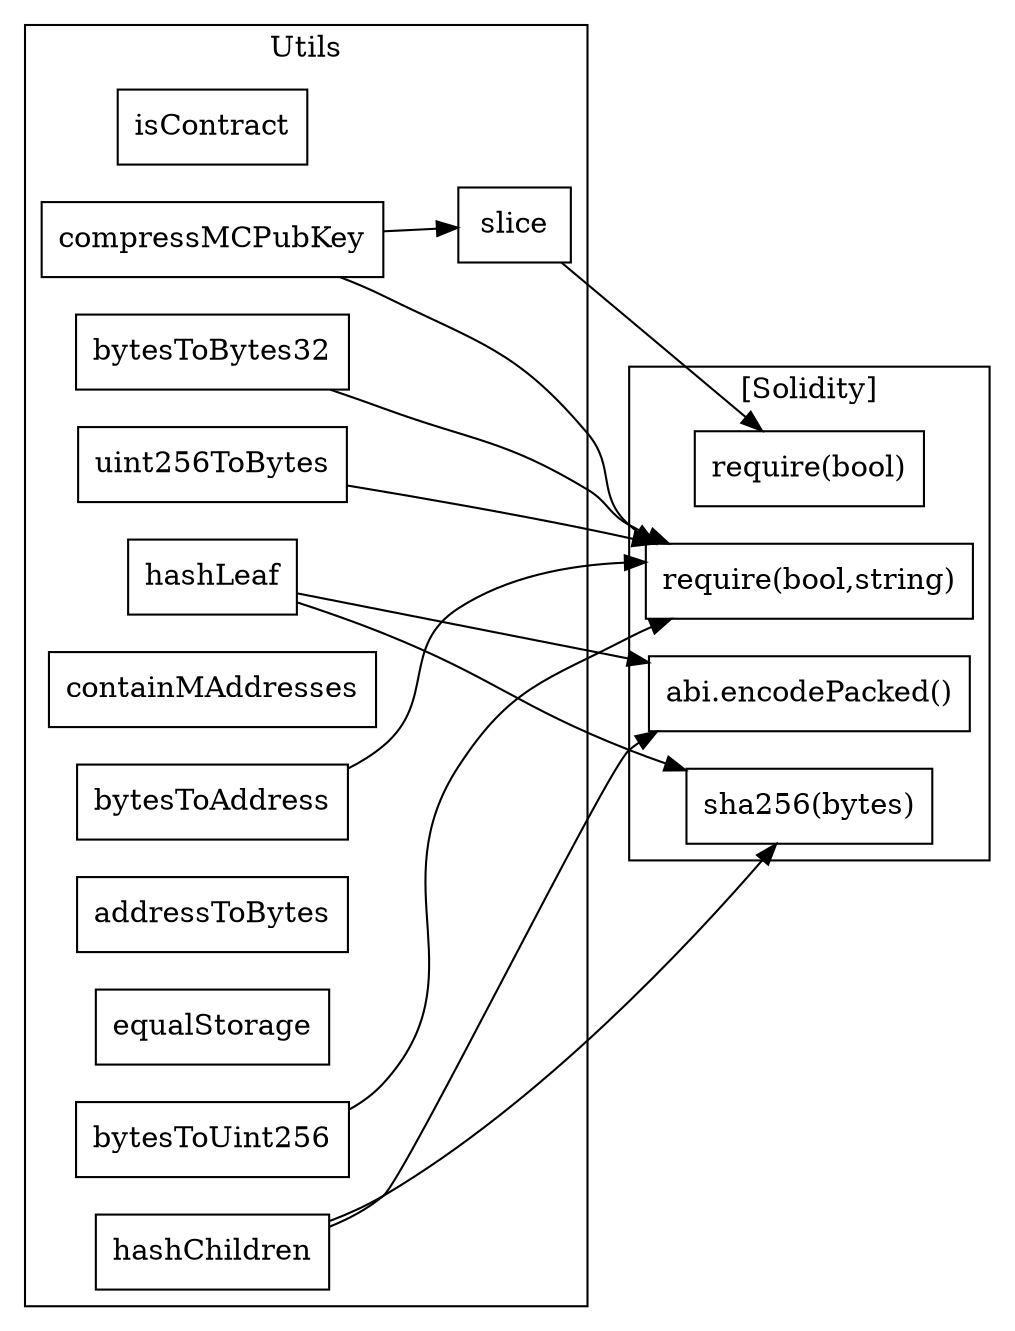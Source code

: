 strict digraph {
rankdir="LR"
node [shape=box]
subgraph cluster_2399_Utils {
label = "Utils"
"2399_isContract" [label="isContract"]
"2399_slice" [label="slice"]
"2399_compressMCPubKey" [label="compressMCPubKey"]
"2399_bytesToBytes32" [label="bytesToBytes32"]
"2399_uint256ToBytes" [label="uint256ToBytes"]
"2399_hashLeaf" [label="hashLeaf"]
"2399_containMAddresses" [label="containMAddresses"]
"2399_bytesToAddress" [label="bytesToAddress"]
"2399_addressToBytes" [label="addressToBytes"]
"2399_equalStorage" [label="equalStorage"]
"2399_hashChildren" [label="hashChildren"]
"2399_bytesToUint256" [label="bytesToUint256"]
"2399_compressMCPubKey" -> "2399_slice"
}subgraph cluster_solidity {
label = "[Solidity]"
"abi.encodePacked()" 
"require(bool)" 
"require(bool,string)" 
"sha256(bytes)" 
"2399_bytesToBytes32" -> "require(bool,string)"
"2399_uint256ToBytes" -> "require(bool,string)"
"2399_bytesToUint256" -> "require(bool,string)"
"2399_hashLeaf" -> "sha256(bytes)"
"2399_hashChildren" -> "abi.encodePacked()"
"2399_slice" -> "require(bool)"
"2399_compressMCPubKey" -> "require(bool,string)"
"2399_hashLeaf" -> "abi.encodePacked()"
"2399_bytesToAddress" -> "require(bool,string)"
"2399_hashChildren" -> "sha256(bytes)"
}
}